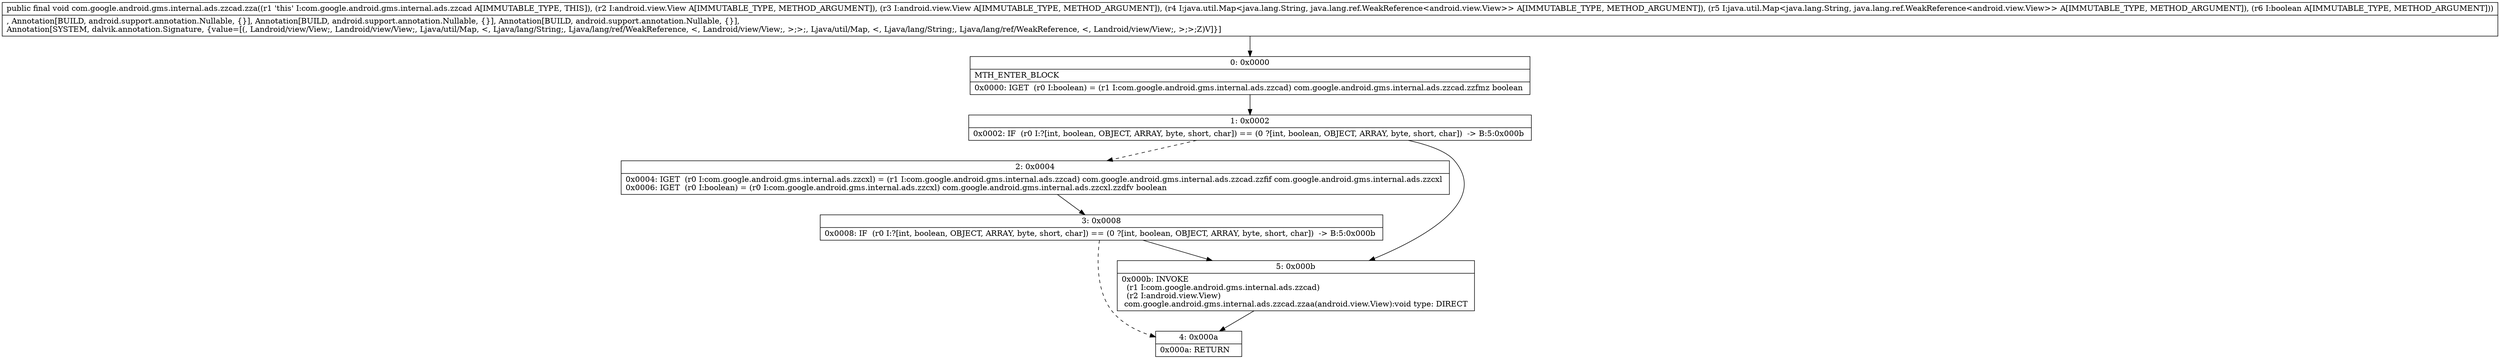digraph "CFG forcom.google.android.gms.internal.ads.zzcad.zza(Landroid\/view\/View;Landroid\/view\/View;Ljava\/util\/Map;Ljava\/util\/Map;Z)V" {
Node_0 [shape=record,label="{0\:\ 0x0000|MTH_ENTER_BLOCK\l|0x0000: IGET  (r0 I:boolean) = (r1 I:com.google.android.gms.internal.ads.zzcad) com.google.android.gms.internal.ads.zzcad.zzfmz boolean \l}"];
Node_1 [shape=record,label="{1\:\ 0x0002|0x0002: IF  (r0 I:?[int, boolean, OBJECT, ARRAY, byte, short, char]) == (0 ?[int, boolean, OBJECT, ARRAY, byte, short, char])  \-\> B:5:0x000b \l}"];
Node_2 [shape=record,label="{2\:\ 0x0004|0x0004: IGET  (r0 I:com.google.android.gms.internal.ads.zzcxl) = (r1 I:com.google.android.gms.internal.ads.zzcad) com.google.android.gms.internal.ads.zzcad.zzfif com.google.android.gms.internal.ads.zzcxl \l0x0006: IGET  (r0 I:boolean) = (r0 I:com.google.android.gms.internal.ads.zzcxl) com.google.android.gms.internal.ads.zzcxl.zzdfv boolean \l}"];
Node_3 [shape=record,label="{3\:\ 0x0008|0x0008: IF  (r0 I:?[int, boolean, OBJECT, ARRAY, byte, short, char]) == (0 ?[int, boolean, OBJECT, ARRAY, byte, short, char])  \-\> B:5:0x000b \l}"];
Node_4 [shape=record,label="{4\:\ 0x000a|0x000a: RETURN   \l}"];
Node_5 [shape=record,label="{5\:\ 0x000b|0x000b: INVOKE  \l  (r1 I:com.google.android.gms.internal.ads.zzcad)\l  (r2 I:android.view.View)\l com.google.android.gms.internal.ads.zzcad.zzaa(android.view.View):void type: DIRECT \l}"];
MethodNode[shape=record,label="{public final void com.google.android.gms.internal.ads.zzcad.zza((r1 'this' I:com.google.android.gms.internal.ads.zzcad A[IMMUTABLE_TYPE, THIS]), (r2 I:android.view.View A[IMMUTABLE_TYPE, METHOD_ARGUMENT]), (r3 I:android.view.View A[IMMUTABLE_TYPE, METHOD_ARGUMENT]), (r4 I:java.util.Map\<java.lang.String, java.lang.ref.WeakReference\<android.view.View\>\> A[IMMUTABLE_TYPE, METHOD_ARGUMENT]), (r5 I:java.util.Map\<java.lang.String, java.lang.ref.WeakReference\<android.view.View\>\> A[IMMUTABLE_TYPE, METHOD_ARGUMENT]), (r6 I:boolean A[IMMUTABLE_TYPE, METHOD_ARGUMENT]))  | , Annotation[BUILD, android.support.annotation.Nullable, \{\}], Annotation[BUILD, android.support.annotation.Nullable, \{\}], Annotation[BUILD, android.support.annotation.Nullable, \{\}], \lAnnotation[SYSTEM, dalvik.annotation.Signature, \{value=[(, Landroid\/view\/View;, Landroid\/view\/View;, Ljava\/util\/Map, \<, Ljava\/lang\/String;, Ljava\/lang\/ref\/WeakReference, \<, Landroid\/view\/View;, \>;\>;, Ljava\/util\/Map, \<, Ljava\/lang\/String;, Ljava\/lang\/ref\/WeakReference, \<, Landroid\/view\/View;, \>;\>;Z)V]\}]\l}"];
MethodNode -> Node_0;
Node_0 -> Node_1;
Node_1 -> Node_2[style=dashed];
Node_1 -> Node_5;
Node_2 -> Node_3;
Node_3 -> Node_4[style=dashed];
Node_3 -> Node_5;
Node_5 -> Node_4;
}

